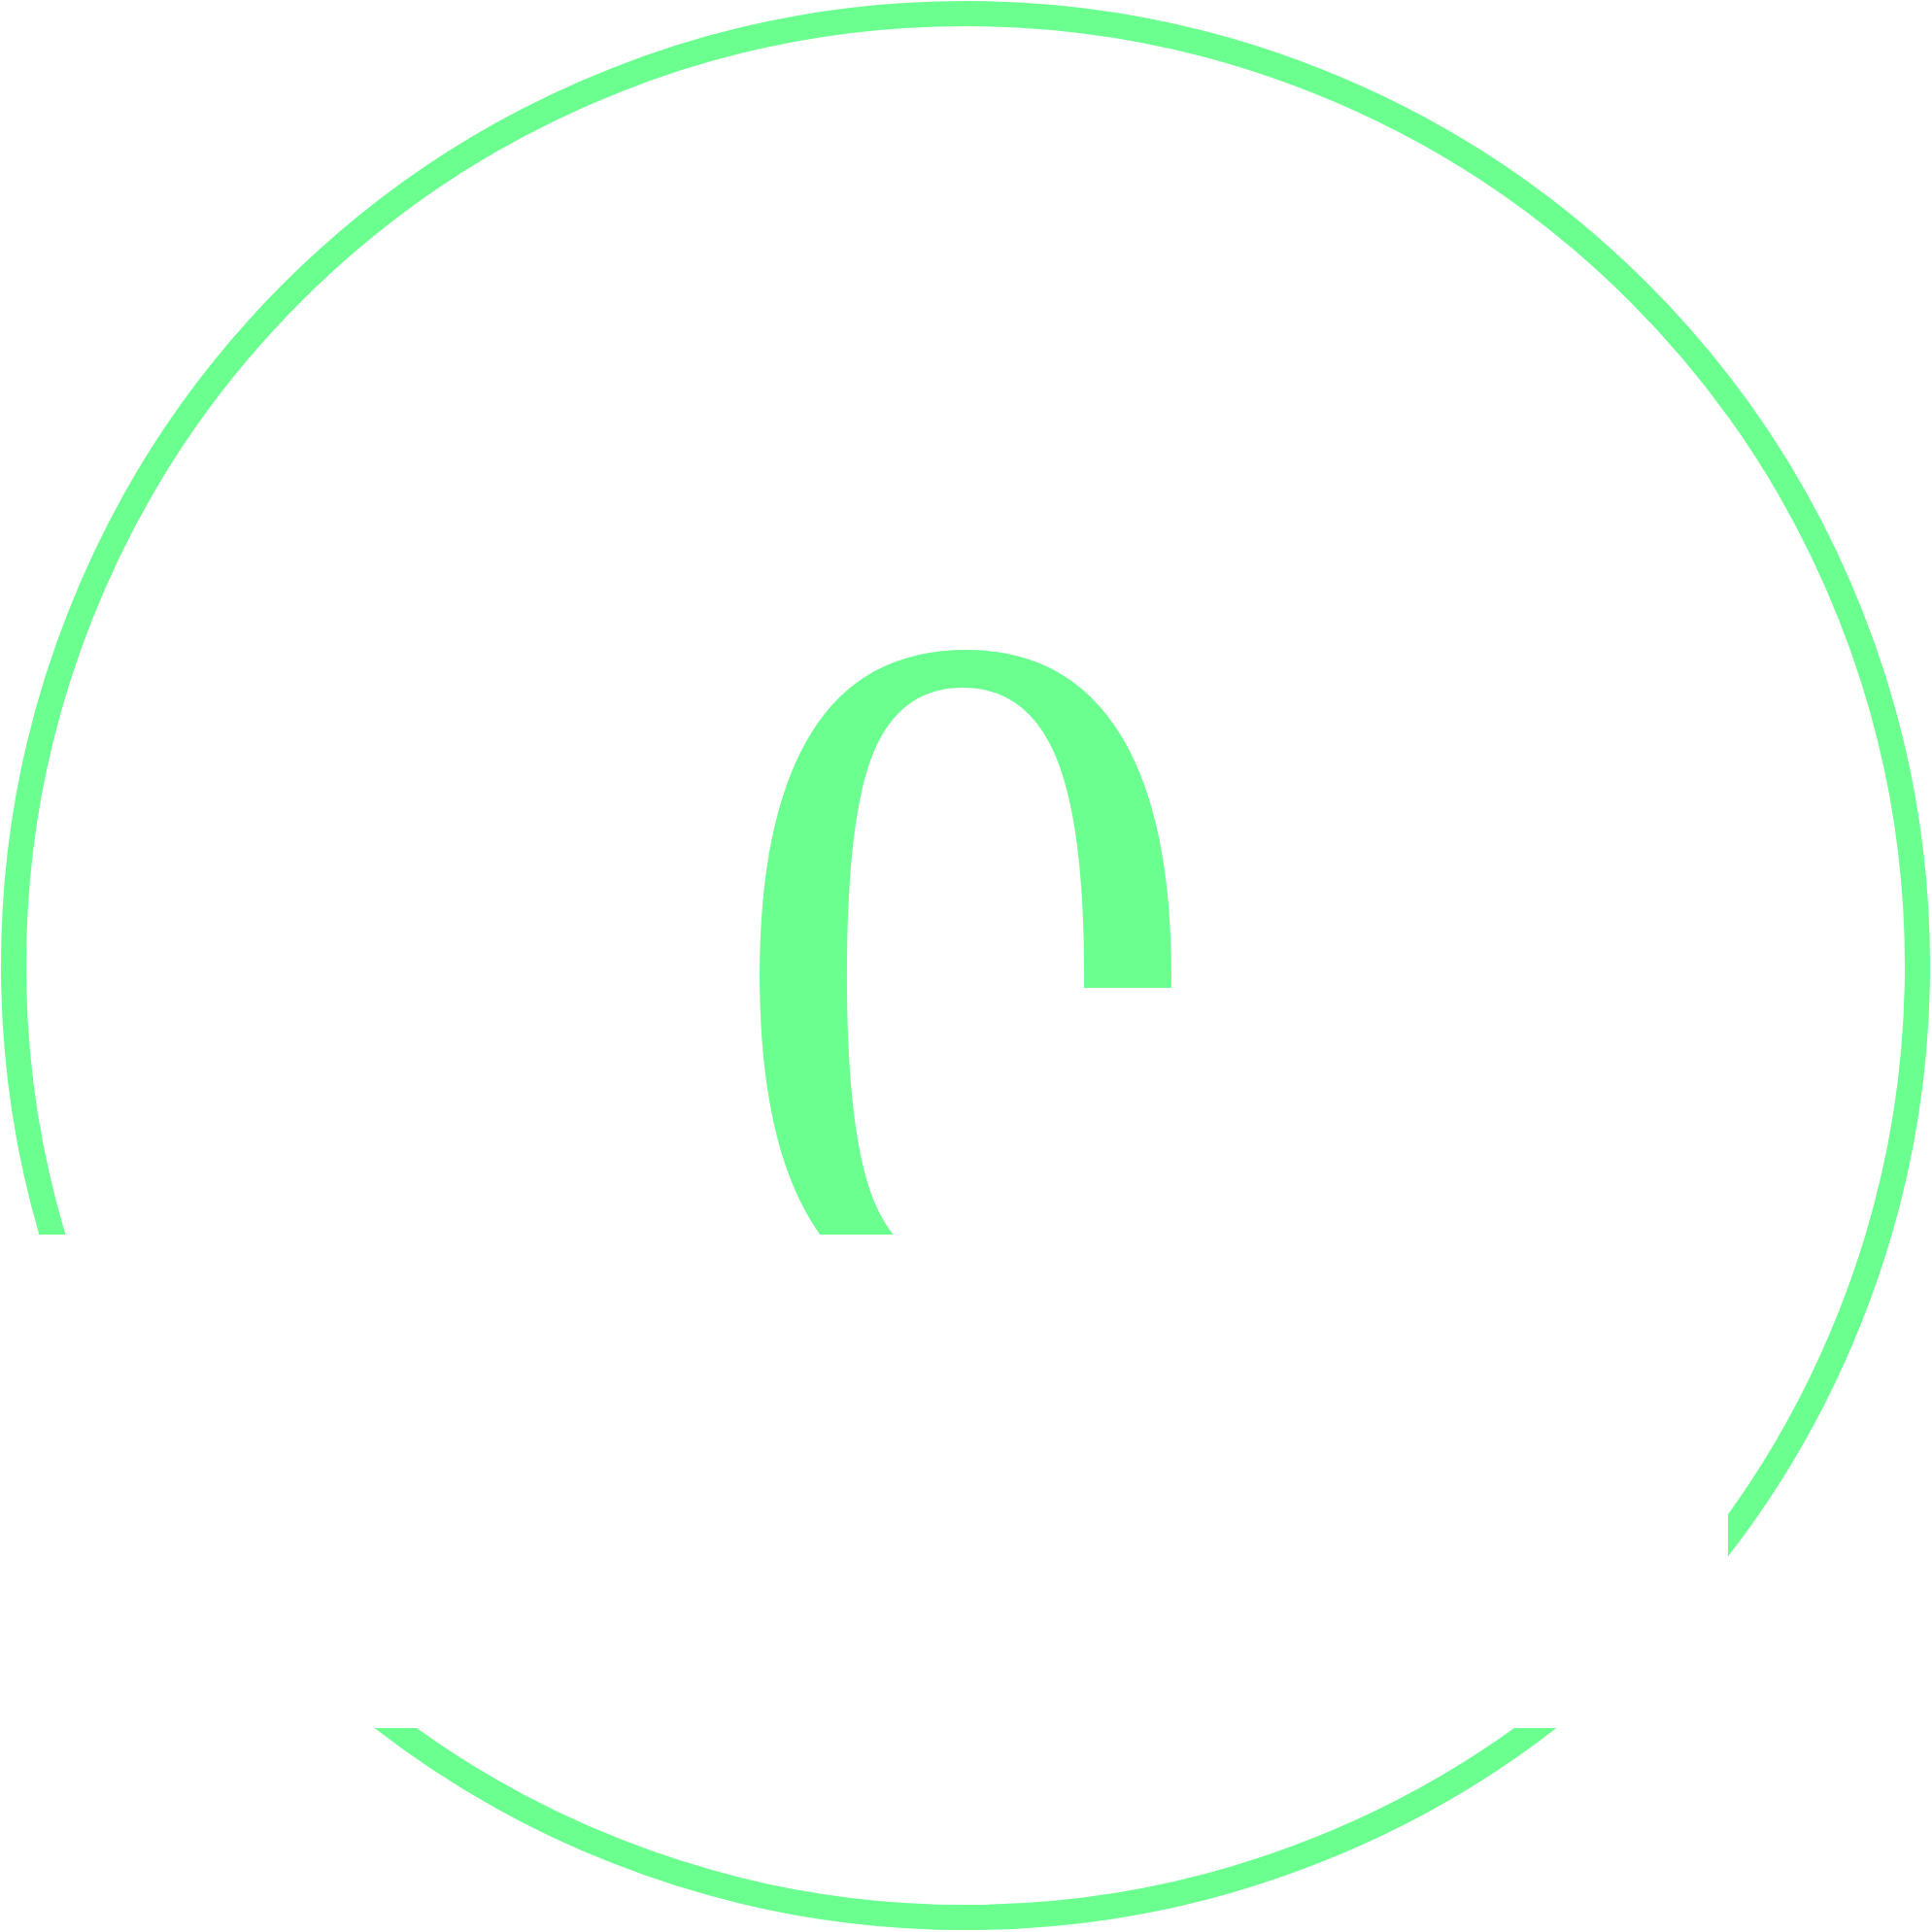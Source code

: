 <mxfile version="24.6.1" type="device">
  <diagram name="Page-1" id="vVJTJihIjDBYve6A6j79">
    <mxGraphModel dx="1715" dy="834" grid="1" gridSize="10" guides="1" tooltips="1" connect="1" arrows="1" fold="1" page="1" pageScale="1" pageWidth="500" pageHeight="500" background="#ffffff" math="0" shadow="0">
      <root>
        <mxCell id="0" />
        <mxCell id="1" parent="0" />
        <mxCell id="RYNpQwTxYm0rjckXWOT_-19" value="" style="ellipse;whiteSpace=wrap;html=1;aspect=fixed;strokeColor=#6bff90;fillColor=none;strokeWidth=13;movable=0;resizable=0;rotatable=0;deletable=0;editable=0;locked=1;connectable=0;" parent="1" vertex="1">
          <mxGeometry x="10" y="10" width="980" height="980" as="geometry" />
        </mxCell>
        <mxCell id="5b3JyqTlPFVikgz2Kmae-1" value="&lt;font style=&quot;font-size: 500px;&quot; face=&quot;JetBrains Mono&quot;&gt;0&lt;/font&gt;" style="text;strokeColor=none;align=center;fillColor=none;html=1;verticalAlign=middle;whiteSpace=wrap;rounded=0;fontColor=#6bff90;" vertex="1" parent="1">
          <mxGeometry x="470" y="485" width="60" height="30" as="geometry" />
        </mxCell>
      </root>
    </mxGraphModel>
  </diagram>
</mxfile>
